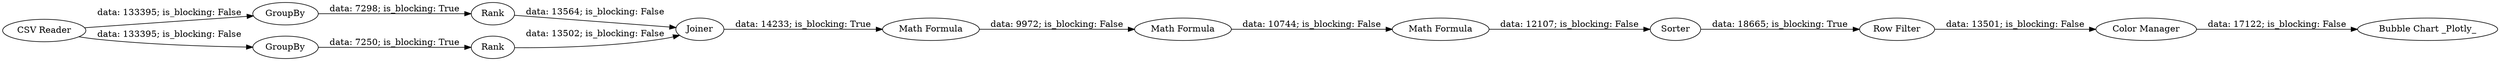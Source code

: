 digraph {
	"5848842486178906262_15" [label="Color Manager"]
	"5848842486178906262_2" [label=Rank]
	"5848842486178906262_13" [label="Math Formula"]
	"5848842486178906262_17" [label=Sorter]
	"5848842486178906262_1" [label="CSV Reader"]
	"5848842486178906262_3" [label=GroupBy]
	"5848842486178906262_18" [label="Bubble Chart _Plotly_"]
	"5848842486178906262_16" [label="Row Filter"]
	"5848842486178906262_5" [label=GroupBy]
	"5848842486178906262_20" [label="Math Formula"]
	"5848842486178906262_4" [label=Rank]
	"5848842486178906262_19" [label="Math Formula"]
	"5848842486178906262_10" [label=Joiner]
	"5848842486178906262_19" -> "5848842486178906262_20" [label="data: 10744; is_blocking: False"]
	"5848842486178906262_15" -> "5848842486178906262_18" [label="data: 17122; is_blocking: False"]
	"5848842486178906262_5" -> "5848842486178906262_4" [label="data: 7250; is_blocking: True"]
	"5848842486178906262_13" -> "5848842486178906262_19" [label="data: 9972; is_blocking: False"]
	"5848842486178906262_16" -> "5848842486178906262_15" [label="data: 13501; is_blocking: False"]
	"5848842486178906262_1" -> "5848842486178906262_5" [label="data: 133395; is_blocking: False"]
	"5848842486178906262_3" -> "5848842486178906262_2" [label="data: 7298; is_blocking: True"]
	"5848842486178906262_1" -> "5848842486178906262_3" [label="data: 133395; is_blocking: False"]
	"5848842486178906262_10" -> "5848842486178906262_13" [label="data: 14233; is_blocking: True"]
	"5848842486178906262_17" -> "5848842486178906262_16" [label="data: 18665; is_blocking: True"]
	"5848842486178906262_20" -> "5848842486178906262_17" [label="data: 12107; is_blocking: False"]
	"5848842486178906262_2" -> "5848842486178906262_10" [label="data: 13564; is_blocking: False"]
	"5848842486178906262_4" -> "5848842486178906262_10" [label="data: 13502; is_blocking: False"]
	rankdir=LR
}
